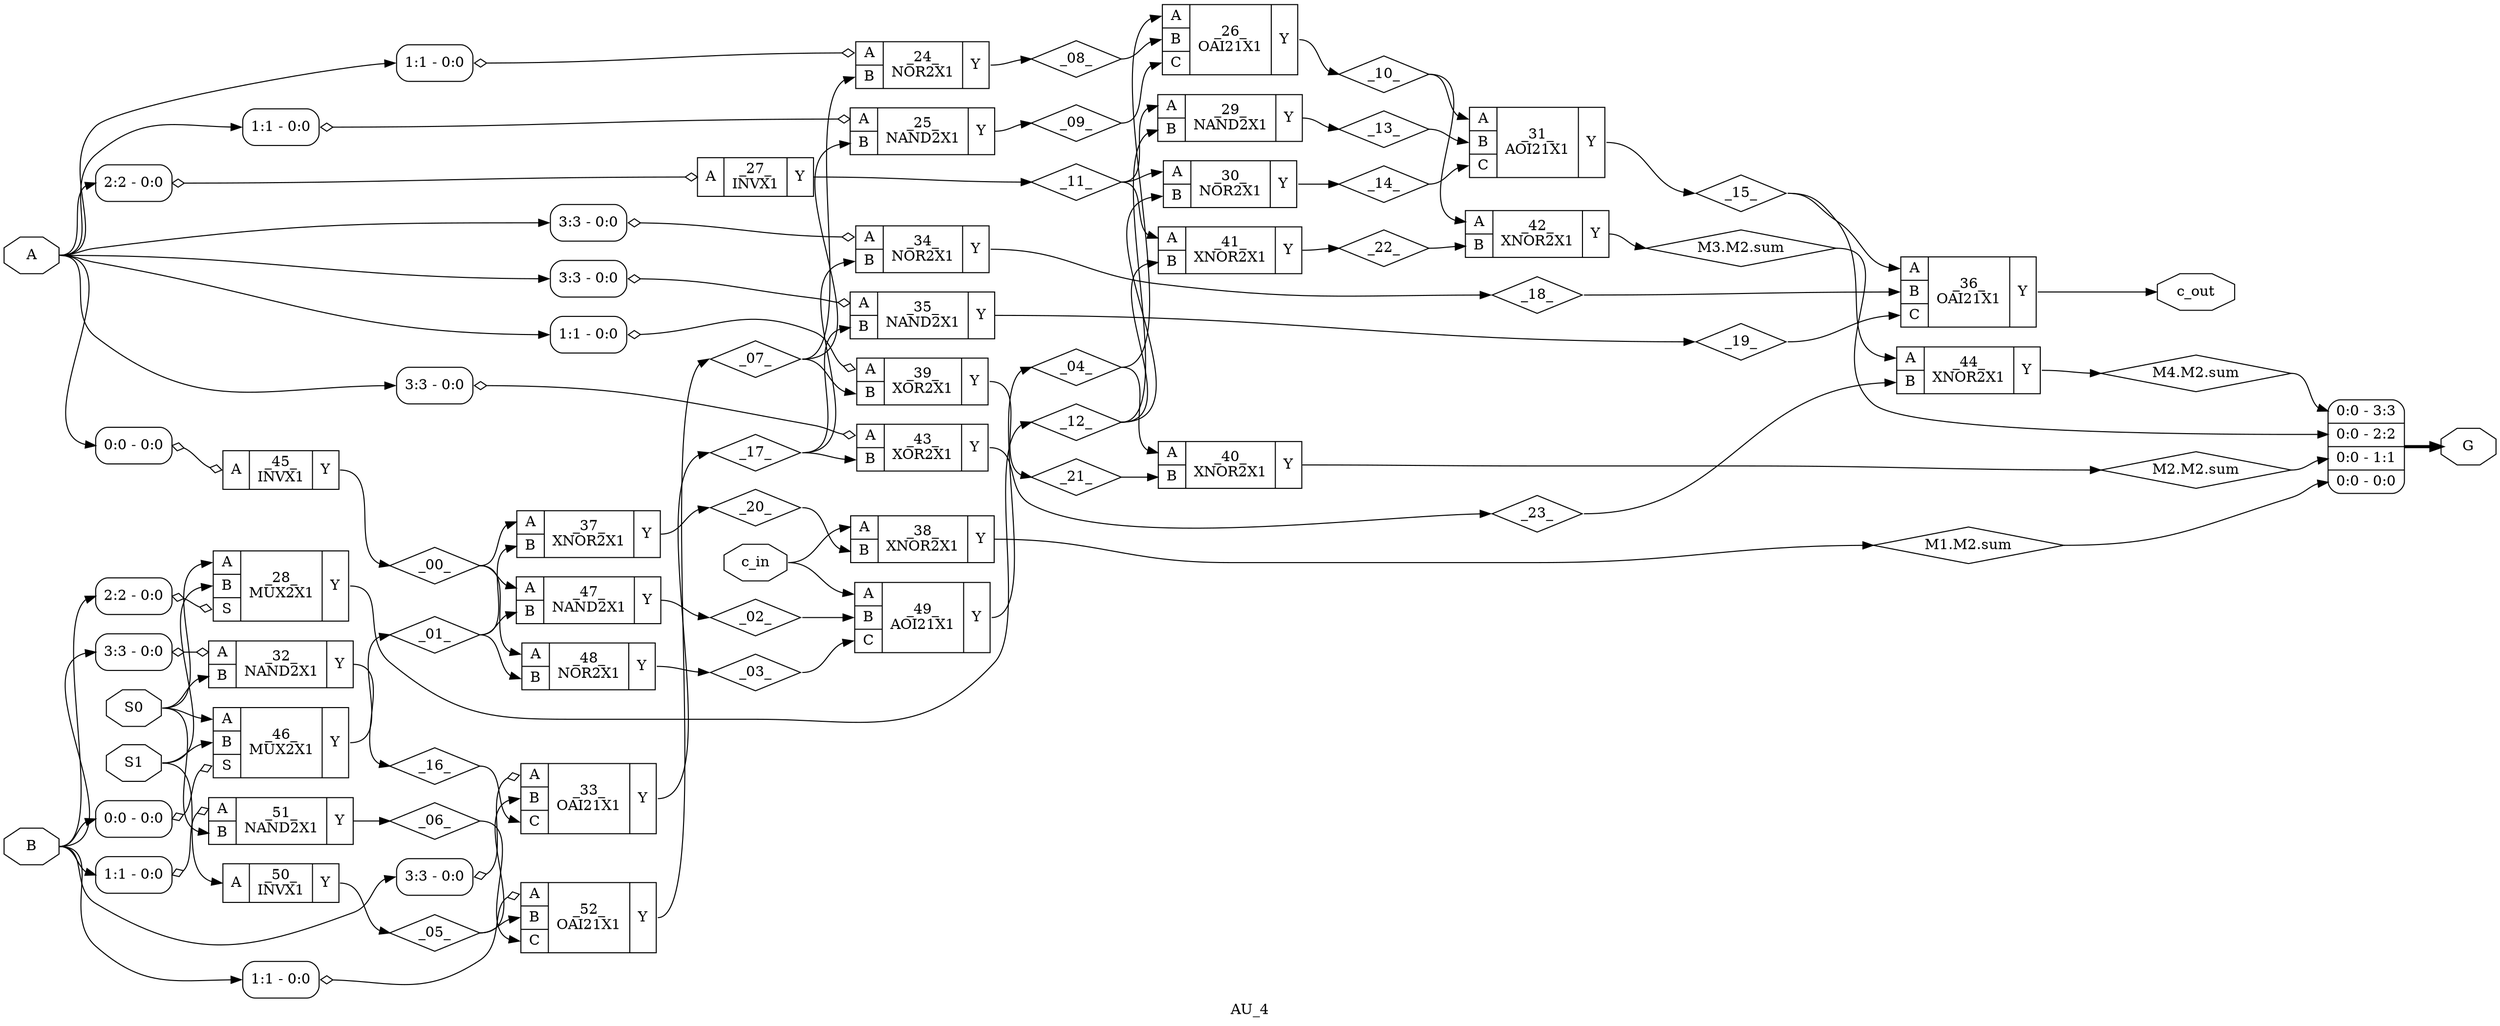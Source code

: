 digraph "AU_4" {
label="AU_4";
rankdir="LR";
remincross=true;
n2 [ shape=octagon, label="A", color="black", fontcolor="black" ];
n3 [ shape=octagon, label="B", color="black", fontcolor="black" ];
n4 [ shape=octagon, label="G", color="black", fontcolor="black" ];
n5 [ shape=diamond, label="M1.M2.sum", color="black", fontcolor="black" ];
n6 [ shape=diamond, label="M2.M2.sum", color="black", fontcolor="black" ];
n7 [ shape=diamond, label="M3.M2.sum", color="black", fontcolor="black" ];
n8 [ shape=diamond, label="M4.M2.sum", color="black", fontcolor="black" ];
n9 [ shape=octagon, label="S0", color="black", fontcolor="black" ];
n10 [ shape=octagon, label="S1", color="black", fontcolor="black" ];
n11 [ shape=diamond, label="_00_", color="black", fontcolor="black" ];
n12 [ shape=diamond, label="_01_", color="black", fontcolor="black" ];
n13 [ shape=diamond, label="_02_", color="black", fontcolor="black" ];
n14 [ shape=diamond, label="_03_", color="black", fontcolor="black" ];
n15 [ shape=diamond, label="_04_", color="black", fontcolor="black" ];
n16 [ shape=diamond, label="_05_", color="black", fontcolor="black" ];
n17 [ shape=diamond, label="_06_", color="black", fontcolor="black" ];
n18 [ shape=diamond, label="_07_", color="black", fontcolor="black" ];
n19 [ shape=diamond, label="_08_", color="black", fontcolor="black" ];
n20 [ shape=diamond, label="_09_", color="black", fontcolor="black" ];
n21 [ shape=diamond, label="_10_", color="black", fontcolor="black" ];
n22 [ shape=diamond, label="_11_", color="black", fontcolor="black" ];
n23 [ shape=diamond, label="_12_", color="black", fontcolor="black" ];
n24 [ shape=diamond, label="_13_", color="black", fontcolor="black" ];
n25 [ shape=diamond, label="_14_", color="black", fontcolor="black" ];
n26 [ shape=diamond, label="_15_", color="black", fontcolor="black" ];
n27 [ shape=diamond, label="_16_", color="black", fontcolor="black" ];
n28 [ shape=diamond, label="_17_", color="black", fontcolor="black" ];
n29 [ shape=diamond, label="_18_", color="black", fontcolor="black" ];
n30 [ shape=diamond, label="_19_", color="black", fontcolor="black" ];
n31 [ shape=diamond, label="_20_", color="black", fontcolor="black" ];
n32 [ shape=diamond, label="_21_", color="black", fontcolor="black" ];
n33 [ shape=diamond, label="_22_", color="black", fontcolor="black" ];
n34 [ shape=diamond, label="_23_", color="black", fontcolor="black" ];
n35 [ shape=octagon, label="c_in", color="black", fontcolor="black" ];
n36 [ shape=octagon, label="c_out", color="black", fontcolor="black" ];
c38 [ shape=record, label="{{<p2> A|<p3> B}|_24_\nNOR2X1|{<p37> Y}}" ];
x0 [ shape=record, style=rounded, label="<s0> 1:1 - 0:0 " ];
x0:e -> c38:p2:w [arrowhead=odiamond, arrowtail=odiamond, dir=both, color="black", label=""];
c39 [ shape=record, label="{{<p2> A|<p3> B}|_25_\nNAND2X1|{<p37> Y}}" ];
x1 [ shape=record, style=rounded, label="<s0> 1:1 - 0:0 " ];
x1:e -> c39:p2:w [arrowhead=odiamond, arrowtail=odiamond, dir=both, color="black", label=""];
c41 [ shape=record, label="{{<p2> A|<p3> B|<p40> C}|_26_\nOAI21X1|{<p37> Y}}" ];
c42 [ shape=record, label="{{<p2> A}|_27_\nINVX1|{<p37> Y}}" ];
x2 [ shape=record, style=rounded, label="<s0> 2:2 - 0:0 " ];
x2:e -> c42:p2:w [arrowhead=odiamond, arrowtail=odiamond, dir=both, color="black", label=""];
c44 [ shape=record, label="{{<p2> A|<p3> B|<p43> S}|_28_\nMUX2X1|{<p37> Y}}" ];
x3 [ shape=record, style=rounded, label="<s0> 2:2 - 0:0 " ];
x3:e -> c44:p43:w [arrowhead=odiamond, arrowtail=odiamond, dir=both, color="black", label=""];
c45 [ shape=record, label="{{<p2> A|<p3> B}|_29_\nNAND2X1|{<p37> Y}}" ];
c46 [ shape=record, label="{{<p2> A|<p3> B}|_30_\nNOR2X1|{<p37> Y}}" ];
c47 [ shape=record, label="{{<p2> A|<p3> B|<p40> C}|_31_\nAOI21X1|{<p37> Y}}" ];
c48 [ shape=record, label="{{<p2> A|<p3> B}|_32_\nNAND2X1|{<p37> Y}}" ];
x4 [ shape=record, style=rounded, label="<s0> 3:3 - 0:0 " ];
x4:e -> c48:p2:w [arrowhead=odiamond, arrowtail=odiamond, dir=both, color="black", label=""];
c49 [ shape=record, label="{{<p2> A|<p3> B|<p40> C}|_33_\nOAI21X1|{<p37> Y}}" ];
x5 [ shape=record, style=rounded, label="<s0> 3:3 - 0:0 " ];
x5:e -> c49:p2:w [arrowhead=odiamond, arrowtail=odiamond, dir=both, color="black", label=""];
c50 [ shape=record, label="{{<p2> A|<p3> B}|_34_\nNOR2X1|{<p37> Y}}" ];
x6 [ shape=record, style=rounded, label="<s0> 3:3 - 0:0 " ];
x6:e -> c50:p2:w [arrowhead=odiamond, arrowtail=odiamond, dir=both, color="black", label=""];
c51 [ shape=record, label="{{<p2> A|<p3> B}|_35_\nNAND2X1|{<p37> Y}}" ];
x7 [ shape=record, style=rounded, label="<s0> 3:3 - 0:0 " ];
x7:e -> c51:p2:w [arrowhead=odiamond, arrowtail=odiamond, dir=both, color="black", label=""];
c52 [ shape=record, label="{{<p2> A|<p3> B|<p40> C}|_36_\nOAI21X1|{<p37> Y}}" ];
c53 [ shape=record, label="{{<p2> A|<p3> B}|_37_\nXNOR2X1|{<p37> Y}}" ];
c54 [ shape=record, label="{{<p2> A|<p3> B}|_38_\nXNOR2X1|{<p37> Y}}" ];
c55 [ shape=record, label="{{<p2> A|<p3> B}|_39_\nXOR2X1|{<p37> Y}}" ];
x8 [ shape=record, style=rounded, label="<s0> 1:1 - 0:0 " ];
x8:e -> c55:p2:w [arrowhead=odiamond, arrowtail=odiamond, dir=both, color="black", label=""];
c56 [ shape=record, label="{{<p2> A|<p3> B}|_40_\nXNOR2X1|{<p37> Y}}" ];
c57 [ shape=record, label="{{<p2> A|<p3> B}|_41_\nXNOR2X1|{<p37> Y}}" ];
c58 [ shape=record, label="{{<p2> A|<p3> B}|_42_\nXNOR2X1|{<p37> Y}}" ];
c59 [ shape=record, label="{{<p2> A|<p3> B}|_43_\nXOR2X1|{<p37> Y}}" ];
x9 [ shape=record, style=rounded, label="<s0> 3:3 - 0:0 " ];
x9:e -> c59:p2:w [arrowhead=odiamond, arrowtail=odiamond, dir=both, color="black", label=""];
c60 [ shape=record, label="{{<p2> A|<p3> B}|_44_\nXNOR2X1|{<p37> Y}}" ];
c61 [ shape=record, label="{{<p2> A}|_45_\nINVX1|{<p37> Y}}" ];
x10 [ shape=record, style=rounded, label="<s0> 0:0 - 0:0 " ];
x10:e -> c61:p2:w [arrowhead=odiamond, arrowtail=odiamond, dir=both, color="black", label=""];
c62 [ shape=record, label="{{<p2> A|<p3> B|<p43> S}|_46_\nMUX2X1|{<p37> Y}}" ];
x11 [ shape=record, style=rounded, label="<s0> 0:0 - 0:0 " ];
x11:e -> c62:p43:w [arrowhead=odiamond, arrowtail=odiamond, dir=both, color="black", label=""];
c63 [ shape=record, label="{{<p2> A|<p3> B}|_47_\nNAND2X1|{<p37> Y}}" ];
c64 [ shape=record, label="{{<p2> A|<p3> B}|_48_\nNOR2X1|{<p37> Y}}" ];
c65 [ shape=record, label="{{<p2> A|<p3> B|<p40> C}|_49_\nAOI21X1|{<p37> Y}}" ];
c66 [ shape=record, label="{{<p2> A}|_50_\nINVX1|{<p37> Y}}" ];
c67 [ shape=record, label="{{<p2> A|<p3> B}|_51_\nNAND2X1|{<p37> Y}}" ];
x12 [ shape=record, style=rounded, label="<s0> 1:1 - 0:0 " ];
x12:e -> c67:p2:w [arrowhead=odiamond, arrowtail=odiamond, dir=both, color="black", label=""];
c68 [ shape=record, label="{{<p2> A|<p3> B|<p40> C}|_52_\nOAI21X1|{<p37> Y}}" ];
x13 [ shape=record, style=rounded, label="<s0> 1:1 - 0:0 " ];
x13:e -> c68:p2:w [arrowhead=odiamond, arrowtail=odiamond, dir=both, color="black", label=""];
x14 [ shape=record, style=rounded, label="<s3> 0:0 - 3:3 |<s2> 0:0 - 2:2 |<s1> 0:0 - 1:1 |<s0> 0:0 - 0:0 " ];
n10:e -> c44:p3:w [color="black", label=""];
n10:e -> c62:p3:w [color="black", label=""];
n10:e -> c66:p2:w [color="black", label=""];
c61:p37:e -> n11:w [color="black", label=""];
n11:e -> c53:p2:w [color="black", label=""];
n11:e -> c63:p2:w [color="black", label=""];
n11:e -> c64:p2:w [color="black", label=""];
c62:p37:e -> n12:w [color="black", label=""];
n12:e -> c53:p3:w [color="black", label=""];
n12:e -> c63:p3:w [color="black", label=""];
n12:e -> c64:p3:w [color="black", label=""];
c63:p37:e -> n13:w [color="black", label=""];
n13:e -> c65:p3:w [color="black", label=""];
c64:p37:e -> n14:w [color="black", label=""];
n14:e -> c65:p40:w [color="black", label=""];
c65:p37:e -> n15:w [color="black", label=""];
n15:e -> c41:p2:w [color="black", label=""];
n15:e -> c56:p2:w [color="black", label=""];
c66:p37:e -> n16:w [color="black", label=""];
n16:e -> c49:p3:w [color="black", label=""];
n16:e -> c68:p3:w [color="black", label=""];
c67:p37:e -> n17:w [color="black", label=""];
n17:e -> c68:p40:w [color="black", label=""];
c68:p37:e -> n18:w [color="black", label=""];
n18:e -> c38:p3:w [color="black", label=""];
n18:e -> c39:p3:w [color="black", label=""];
n18:e -> c55:p3:w [color="black", label=""];
c38:p37:e -> n19:w [color="black", label=""];
n19:e -> c41:p3:w [color="black", label=""];
n2:e -> x0:s0:w [color="black", label=""];
n2:e -> x10:s0:w [color="black", label=""];
n2:e -> x1:s0:w [color="black", label=""];
n2:e -> x2:s0:w [color="black", label=""];
n2:e -> x6:s0:w [color="black", label=""];
n2:e -> x7:s0:w [color="black", label=""];
n2:e -> x8:s0:w [color="black", label=""];
n2:e -> x9:s0:w [color="black", label=""];
c39:p37:e -> n20:w [color="black", label=""];
n20:e -> c41:p40:w [color="black", label=""];
c41:p37:e -> n21:w [color="black", label=""];
n21:e -> c47:p2:w [color="black", label=""];
n21:e -> c58:p2:w [color="black", label=""];
c42:p37:e -> n22:w [color="black", label=""];
n22:e -> c45:p2:w [color="black", label=""];
n22:e -> c46:p2:w [color="black", label=""];
n22:e -> c57:p2:w [color="black", label=""];
c44:p37:e -> n23:w [color="black", label=""];
n23:e -> c45:p3:w [color="black", label=""];
n23:e -> c46:p3:w [color="black", label=""];
n23:e -> c57:p3:w [color="black", label=""];
c45:p37:e -> n24:w [color="black", label=""];
n24:e -> c47:p3:w [color="black", label=""];
c46:p37:e -> n25:w [color="black", label=""];
n25:e -> c47:p40:w [color="black", label=""];
c47:p37:e -> n26:w [color="black", label=""];
n26:e -> c52:p2:w [color="black", label=""];
n26:e -> c60:p2:w [color="black", label=""];
c48:p37:e -> n27:w [color="black", label=""];
n27:e -> c49:p40:w [color="black", label=""];
c49:p37:e -> n28:w [color="black", label=""];
n28:e -> c50:p3:w [color="black", label=""];
n28:e -> c51:p3:w [color="black", label=""];
n28:e -> c59:p3:w [color="black", label=""];
c50:p37:e -> n29:w [color="black", label=""];
n29:e -> c52:p3:w [color="black", label=""];
n3:e -> x11:s0:w [color="black", label=""];
n3:e -> x12:s0:w [color="black", label=""];
n3:e -> x13:s0:w [color="black", label=""];
n3:e -> x3:s0:w [color="black", label=""];
n3:e -> x4:s0:w [color="black", label=""];
n3:e -> x5:s0:w [color="black", label=""];
c51:p37:e -> n30:w [color="black", label=""];
n30:e -> c52:p40:w [color="black", label=""];
c53:p37:e -> n31:w [color="black", label=""];
n31:e -> c54:p3:w [color="black", label=""];
c55:p37:e -> n32:w [color="black", label=""];
n32:e -> c56:p3:w [color="black", label=""];
c57:p37:e -> n33:w [color="black", label=""];
n33:e -> c58:p3:w [color="black", label=""];
c59:p37:e -> n34:w [color="black", label=""];
n34:e -> c60:p3:w [color="black", label=""];
n35:e -> c54:p2:w [color="black", label=""];
n35:e -> c65:p2:w [color="black", label=""];
c52:p37:e -> n36:w [color="black", label=""];
x14:e -> n4:w [color="black", style="setlinewidth(3)", label=""];
c54:p37:e -> n5:w [color="black", label=""];
n5:e -> x14:s0:w [color="black", label=""];
c56:p37:e -> n6:w [color="black", label=""];
n6:e -> x14:s1:w [color="black", label=""];
c58:p37:e -> n7:w [color="black", label=""];
n7:e -> x14:s2:w [color="black", label=""];
c60:p37:e -> n8:w [color="black", label=""];
n8:e -> x14:s3:w [color="black", label=""];
n9:e -> c44:p2:w [color="black", label=""];
n9:e -> c48:p3:w [color="black", label=""];
n9:e -> c62:p2:w [color="black", label=""];
n9:e -> c67:p3:w [color="black", label=""];
}
